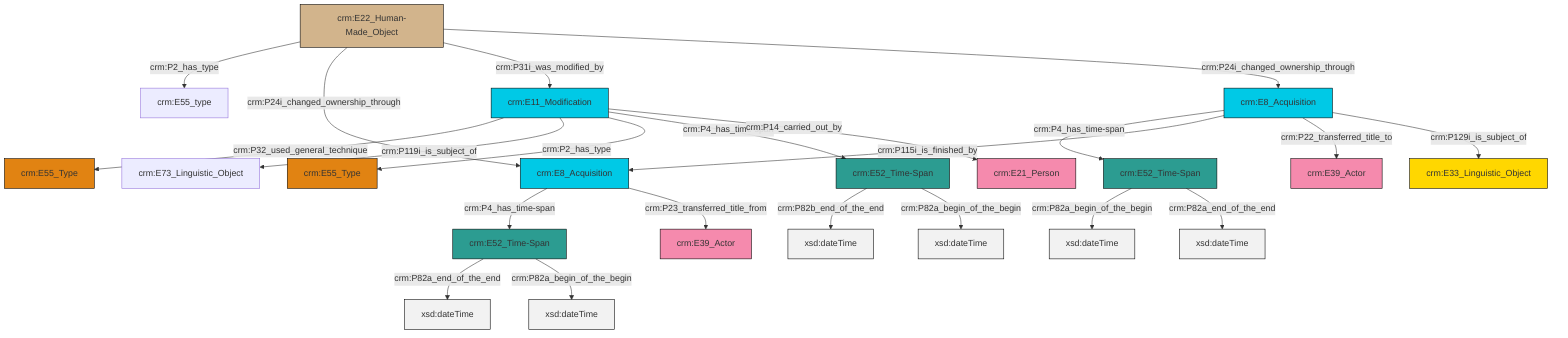 graph TD
classDef Literal fill:#f2f2f2,stroke:#000000;
classDef CRM_Entity fill:#FFFFFF,stroke:#000000;
classDef Temporal_Entity fill:#00C9E6, stroke:#000000;
classDef Type fill:#E18312, stroke:#000000;
classDef Time-Span fill:#2C9C91, stroke:#000000;
classDef Appellation fill:#FFEB7F, stroke:#000000;
classDef Place fill:#008836, stroke:#000000;
classDef Persistent_Item fill:#B266B2, stroke:#000000;
classDef Conceptual_Object fill:#FFD700, stroke:#000000;
classDef Physical_Thing fill:#D2B48C, stroke:#000000;
classDef Actor fill:#f58aad, stroke:#000000;
classDef PC_Classes fill:#4ce600, stroke:#000000;
classDef Multi fill:#cccccc,stroke:#000000;

2["crm:E22_Human-Made_Object"]:::Physical_Thing -->|crm:P2_has_type| 3["crm:E55_type"]:::Default
6["crm:E52_Time-Span"]:::Time-Span -->|crm:P82a_end_of_the_end| 7[xsd:dateTime]:::Literal
2["crm:E22_Human-Made_Object"]:::Physical_Thing -->|crm:P24i_changed_ownership_through| 10["crm:E8_Acquisition"]:::Temporal_Entity
0["crm:E8_Acquisition"]:::Temporal_Entity -->|crm:P4_has_time-span| 15["crm:E52_Time-Span"]:::Time-Span
19["crm:E11_Modification"]:::Temporal_Entity -->|crm:P32_used_general_technique| 8["crm:E55_Type"]:::Type
10["crm:E8_Acquisition"]:::Temporal_Entity -->|crm:P4_has_time-span| 6["crm:E52_Time-Span"]:::Time-Span
0["crm:E8_Acquisition"]:::Temporal_Entity -->|crm:P115i_is_finished_by| 10["crm:E8_Acquisition"]:::Temporal_Entity
10["crm:E8_Acquisition"]:::Temporal_Entity -->|crm:P23_transferred_title_from| 17["crm:E39_Actor"]:::Actor
0["crm:E8_Acquisition"]:::Temporal_Entity -->|crm:P22_transferred_title_to| 12["crm:E39_Actor"]:::Actor
2["crm:E22_Human-Made_Object"]:::Physical_Thing -->|crm:P31i_was_modified_by| 19["crm:E11_Modification"]:::Temporal_Entity
6["crm:E52_Time-Span"]:::Time-Span -->|crm:P82a_begin_of_the_begin| 22[xsd:dateTime]:::Literal
19["crm:E11_Modification"]:::Temporal_Entity -->|crm:P119i_is_subject_of| 23["crm:E73_Linguistic_Object"]:::Default
15["crm:E52_Time-Span"]:::Time-Span -->|crm:P82a_begin_of_the_begin| 29[xsd:dateTime]:::Literal
15["crm:E52_Time-Span"]:::Time-Span -->|crm:P82a_end_of_the_end| 30[xsd:dateTime]:::Literal
4["crm:E52_Time-Span"]:::Time-Span -->|crm:P82b_end_of_the_end| 31[xsd:dateTime]:::Literal
2["crm:E22_Human-Made_Object"]:::Physical_Thing -->|crm:P24i_changed_ownership_through| 0["crm:E8_Acquisition"]:::Temporal_Entity
0["crm:E8_Acquisition"]:::Temporal_Entity -->|crm:P129i_is_subject_of| 27["crm:E33_Linguistic_Object"]:::Conceptual_Object
19["crm:E11_Modification"]:::Temporal_Entity -->|crm:P2_has_type| 20["crm:E55_Type"]:::Type
19["crm:E11_Modification"]:::Temporal_Entity -->|crm:P4_has_time-span| 4["crm:E52_Time-Span"]:::Time-Span
19["crm:E11_Modification"]:::Temporal_Entity -->|crm:P14_carried_out_by| 24["crm:E21_Person"]:::Actor
4["crm:E52_Time-Span"]:::Time-Span -->|crm:P82a_begin_of_the_begin| 35[xsd:dateTime]:::Literal